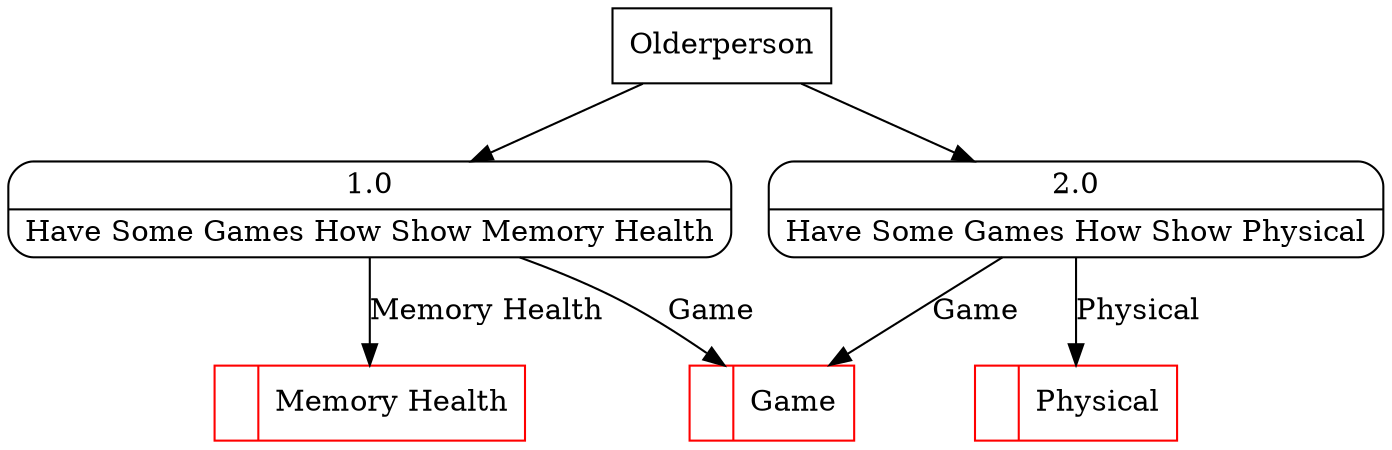 digraph dfd2{ 
node[shape=record]
200 [label="<f0>  |<f1> Physical " color=red];
201 [label="<f0>  |<f1> Game " color=red];
202 [label="<f0>  |<f1> Memory Health " color=red];
203 [label="Olderperson" shape=box];
204 [label="{<f0> 1.0|<f1> Have Some Games How Show Memory Health }" shape=Mrecord];
205 [label="{<f0> 2.0|<f1> Have Some Games How Show Physical }" shape=Mrecord];
203 -> 204
203 -> 205
204 -> 201 [label="Game"]
204 -> 202 [label="Memory Health"]
205 -> 200 [label="Physical"]
205 -> 201 [label="Game"]
}